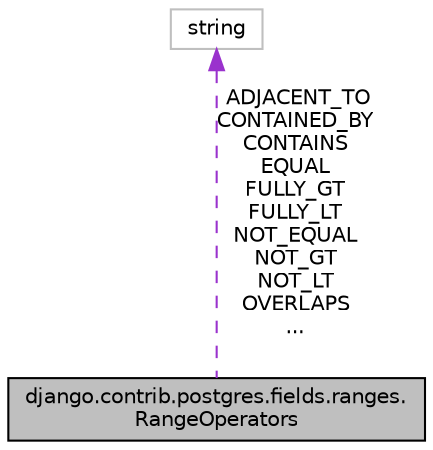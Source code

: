 digraph "django.contrib.postgres.fields.ranges.RangeOperators"
{
 // LATEX_PDF_SIZE
  edge [fontname="Helvetica",fontsize="10",labelfontname="Helvetica",labelfontsize="10"];
  node [fontname="Helvetica",fontsize="10",shape=record];
  Node1 [label="django.contrib.postgres.fields.ranges.\lRangeOperators",height=0.2,width=0.4,color="black", fillcolor="grey75", style="filled", fontcolor="black",tooltip=" "];
  Node2 -> Node1 [dir="back",color="darkorchid3",fontsize="10",style="dashed",label=" ADJACENT_TO\nCONTAINED_BY\nCONTAINS\nEQUAL\nFULLY_GT\nFULLY_LT\nNOT_EQUAL\nNOT_GT\nNOT_LT\nOVERLAPS\n..." ,fontname="Helvetica"];
  Node2 [label="string",height=0.2,width=0.4,color="grey75", fillcolor="white", style="filled",tooltip=" "];
}
